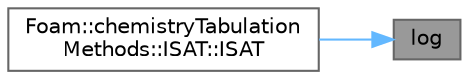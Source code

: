 digraph "log"
{
 // LATEX_PDF_SIZE
  bgcolor="transparent";
  edge [fontname=Helvetica,fontsize=10,labelfontname=Helvetica,labelfontsize=10];
  node [fontname=Helvetica,fontsize=10,shape=box,height=0.2,width=0.4];
  rankdir="RL";
  Node1 [id="Node000001",label="log",height=0.2,width=0.4,color="gray40", fillcolor="grey60", style="filled", fontcolor="black",tooltip=" "];
  Node1 -> Node2 [id="edge1_Node000001_Node000002",dir="back",color="steelblue1",style="solid",tooltip=" "];
  Node2 [id="Node000002",label="Foam::chemistryTabulation\lMethods::ISAT::ISAT",height=0.2,width=0.4,color="grey40", fillcolor="white", style="filled",URL="$classFoam_1_1chemistryTabulationMethods_1_1ISAT.html#ab6bbb4ab509413a4f34335dbf6812f75",tooltip=" "];
}
